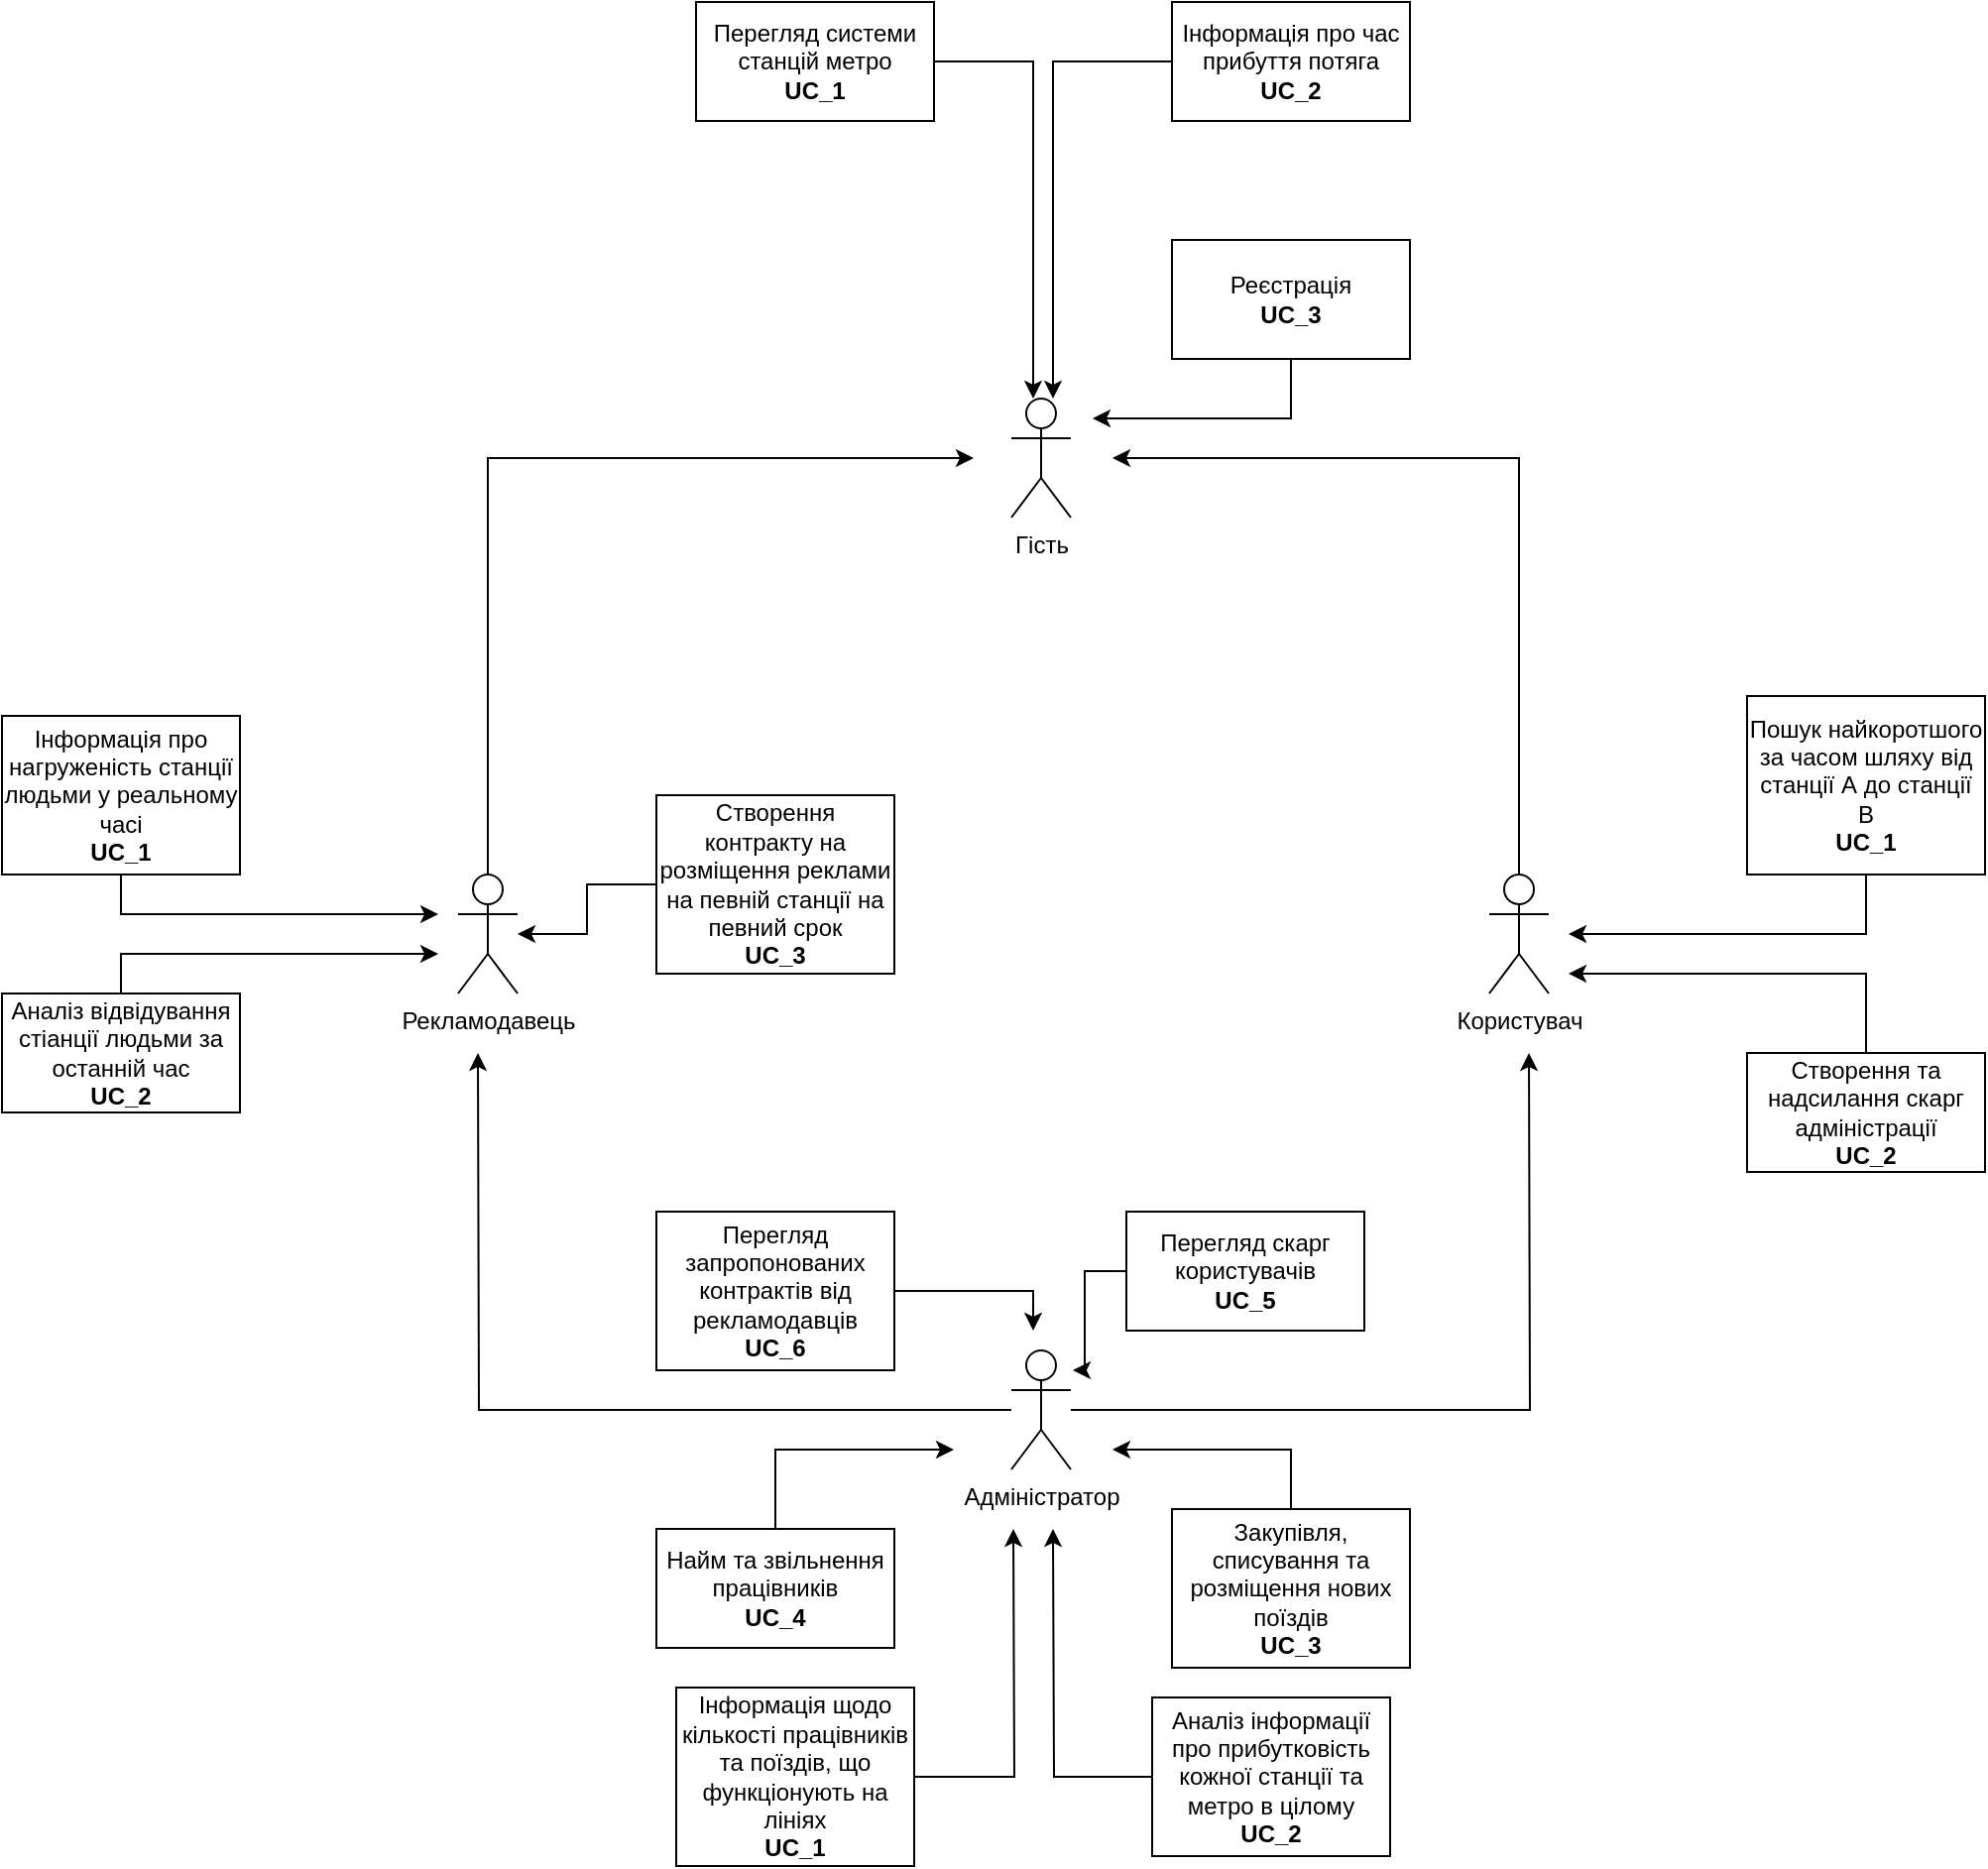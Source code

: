 <mxfile version="13.8.2" type="google"><diagram id="hArly6zP6cSUtyMDy4N-" name="Page-1"><mxGraphModel dx="677" dy="484" grid="1" gridSize="10" guides="1" tooltips="1" connect="1" arrows="1" fold="1" page="1" pageScale="1" pageWidth="827" pageHeight="1169" math="0" shadow="0"><root><mxCell id="0"/><mxCell id="1" parent="0"/><mxCell id="Gb-t9Rjbu0p1K-p7jIhO-9" style="edgeStyle=orthogonalEdgeStyle;rounded=0;orthogonalLoop=1;jettySize=auto;html=1;" edge="1" parent="1" source="Gb-t9Rjbu0p1K-p7jIhO-1"><mxGeometry relative="1" as="geometry"><mxPoint x="910" y="690" as="targetPoint"/></mxGeometry></mxCell><mxCell id="Gb-t9Rjbu0p1K-p7jIhO-10" style="edgeStyle=orthogonalEdgeStyle;rounded=0;orthogonalLoop=1;jettySize=auto;html=1;" edge="1" parent="1" source="Gb-t9Rjbu0p1K-p7jIhO-1"><mxGeometry relative="1" as="geometry"><mxPoint x="380" y="690" as="targetPoint"/></mxGeometry></mxCell><mxCell id="Gb-t9Rjbu0p1K-p7jIhO-1" value="Адміністратор" style="shape=umlActor;verticalLabelPosition=bottom;verticalAlign=top;html=1;outlineConnect=0;" vertex="1" parent="1"><mxGeometry x="649" y="840" width="30" height="60" as="geometry"/></mxCell><mxCell id="Gb-t9Rjbu0p1K-p7jIhO-7" style="edgeStyle=orthogonalEdgeStyle;rounded=0;orthogonalLoop=1;jettySize=auto;html=1;" edge="1" parent="1" source="Gb-t9Rjbu0p1K-p7jIhO-2"><mxGeometry relative="1" as="geometry"><mxPoint x="630" y="390" as="targetPoint"/><Array as="points"><mxPoint x="385" y="390"/></Array></mxGeometry></mxCell><mxCell id="Gb-t9Rjbu0p1K-p7jIhO-2" value="Рекламодавець" style="shape=umlActor;verticalLabelPosition=bottom;verticalAlign=top;html=1;outlineConnect=0;" vertex="1" parent="1"><mxGeometry x="370" y="600" width="30" height="60" as="geometry"/></mxCell><mxCell id="Gb-t9Rjbu0p1K-p7jIhO-8" style="edgeStyle=orthogonalEdgeStyle;rounded=0;orthogonalLoop=1;jettySize=auto;html=1;" edge="1" parent="1" source="Gb-t9Rjbu0p1K-p7jIhO-5"><mxGeometry relative="1" as="geometry"><mxPoint x="700" y="390" as="targetPoint"/><Array as="points"><mxPoint x="905" y="390"/></Array></mxGeometry></mxCell><mxCell id="Gb-t9Rjbu0p1K-p7jIhO-5" value="Користувач" style="shape=umlActor;verticalLabelPosition=bottom;verticalAlign=top;html=1;outlineConnect=0;" vertex="1" parent="1"><mxGeometry x="890" y="600" width="30" height="60" as="geometry"/></mxCell><mxCell id="Gb-t9Rjbu0p1K-p7jIhO-6" value="Гість" style="shape=umlActor;verticalLabelPosition=bottom;verticalAlign=top;html=1;outlineConnect=0;" vertex="1" parent="1"><mxGeometry x="649" y="360" width="30" height="60" as="geometry"/></mxCell><mxCell id="Gb-t9Rjbu0p1K-p7jIhO-14" style="edgeStyle=orthogonalEdgeStyle;rounded=0;orthogonalLoop=1;jettySize=auto;html=1;" edge="1" parent="1" source="Gb-t9Rjbu0p1K-p7jIhO-11"><mxGeometry relative="1" as="geometry"><mxPoint x="660" y="360" as="targetPoint"/><Array as="points"><mxPoint x="660" y="190"/><mxPoint x="660" y="350"/></Array></mxGeometry></mxCell><mxCell id="Gb-t9Rjbu0p1K-p7jIhO-11" value="Перегляд системи станцій метро&lt;br&gt;&lt;b&gt;UC_1&lt;/b&gt;" style="rounded=0;whiteSpace=wrap;html=1;" vertex="1" parent="1"><mxGeometry x="490" y="160" width="120" height="60" as="geometry"/></mxCell><mxCell id="Gb-t9Rjbu0p1K-p7jIhO-15" style="edgeStyle=orthogonalEdgeStyle;rounded=0;orthogonalLoop=1;jettySize=auto;html=1;" edge="1" parent="1" source="Gb-t9Rjbu0p1K-p7jIhO-13"><mxGeometry relative="1" as="geometry"><mxPoint x="670" y="360" as="targetPoint"/><Array as="points"><mxPoint x="670" y="190"/><mxPoint x="670" y="350"/></Array></mxGeometry></mxCell><mxCell id="Gb-t9Rjbu0p1K-p7jIhO-13" value="Інформація про час прибуття потяга&lt;br&gt;&lt;b&gt;UC_2&lt;/b&gt;" style="rounded=0;whiteSpace=wrap;html=1;" vertex="1" parent="1"><mxGeometry x="730" y="160" width="120" height="60" as="geometry"/></mxCell><mxCell id="Gb-t9Rjbu0p1K-p7jIhO-17" style="edgeStyle=orthogonalEdgeStyle;rounded=0;orthogonalLoop=1;jettySize=auto;html=1;" edge="1" parent="1" source="Gb-t9Rjbu0p1K-p7jIhO-16"><mxGeometry relative="1" as="geometry"><mxPoint x="930" y="630" as="targetPoint"/><Array as="points"><mxPoint x="1080" y="630"/><mxPoint x="930" y="630"/></Array></mxGeometry></mxCell><mxCell id="Gb-t9Rjbu0p1K-p7jIhO-16" value="Пошук найкоротшого за часом шляху від станції А до станції B&lt;br&gt;&lt;b&gt;UC_1&lt;/b&gt;" style="rounded=0;whiteSpace=wrap;html=1;" vertex="1" parent="1"><mxGeometry x="1020" y="510" width="120" height="90" as="geometry"/></mxCell><mxCell id="Gb-t9Rjbu0p1K-p7jIhO-20" style="edgeStyle=orthogonalEdgeStyle;rounded=0;orthogonalLoop=1;jettySize=auto;html=1;" edge="1" parent="1" source="Gb-t9Rjbu0p1K-p7jIhO-18"><mxGeometry relative="1" as="geometry"><mxPoint x="360" y="620" as="targetPoint"/><Array as="points"><mxPoint x="200" y="620"/></Array></mxGeometry></mxCell><mxCell id="Gb-t9Rjbu0p1K-p7jIhO-18" value="Інформація про нагруженість cтанції людьми у реальному часі&lt;br&gt;&lt;b&gt;UC_1&lt;/b&gt;" style="rounded=0;whiteSpace=wrap;html=1;" vertex="1" parent="1"><mxGeometry x="140" y="520" width="120" height="80" as="geometry"/></mxCell><mxCell id="Gb-t9Rjbu0p1K-p7jIhO-21" style="edgeStyle=orthogonalEdgeStyle;rounded=0;orthogonalLoop=1;jettySize=auto;html=1;" edge="1" parent="1" source="Gb-t9Rjbu0p1K-p7jIhO-19"><mxGeometry relative="1" as="geometry"><mxPoint x="360" y="640" as="targetPoint"/><Array as="points"><mxPoint x="200" y="640"/></Array></mxGeometry></mxCell><mxCell id="Gb-t9Rjbu0p1K-p7jIhO-19" value="Аналіз відвідування стіанції людьми за останній час&lt;br&gt;&lt;b&gt;UC_2&lt;/b&gt;" style="rounded=0;whiteSpace=wrap;html=1;" vertex="1" parent="1"><mxGeometry x="140" y="660" width="120" height="60" as="geometry"/></mxCell><mxCell id="Gb-t9Rjbu0p1K-p7jIhO-26" style="edgeStyle=orthogonalEdgeStyle;rounded=0;orthogonalLoop=1;jettySize=auto;html=1;" edge="1" parent="1" source="Gb-t9Rjbu0p1K-p7jIhO-22"><mxGeometry relative="1" as="geometry"><mxPoint x="650" y="930" as="targetPoint"/></mxGeometry></mxCell><mxCell id="Gb-t9Rjbu0p1K-p7jIhO-22" value="Інформація щодо кількості працівників та поїздів, що функціонують на лініях&lt;br&gt;&lt;b&gt;UC_1&lt;/b&gt;" style="rounded=0;whiteSpace=wrap;html=1;" vertex="1" parent="1"><mxGeometry x="480" y="1010" width="120" height="90" as="geometry"/></mxCell><mxCell id="Gb-t9Rjbu0p1K-p7jIhO-27" style="edgeStyle=orthogonalEdgeStyle;rounded=0;orthogonalLoop=1;jettySize=auto;html=1;" edge="1" parent="1" source="Gb-t9Rjbu0p1K-p7jIhO-23"><mxGeometry relative="1" as="geometry"><mxPoint x="670" y="930" as="targetPoint"/></mxGeometry></mxCell><mxCell id="Gb-t9Rjbu0p1K-p7jIhO-23" value="Аналіз інформації про прибутковість кожної станції та метро в цілому&lt;br&gt;&lt;b&gt;UC_2&lt;/b&gt;" style="rounded=0;whiteSpace=wrap;html=1;" vertex="1" parent="1"><mxGeometry x="720" y="1015" width="120" height="80" as="geometry"/></mxCell><mxCell id="Gb-t9Rjbu0p1K-p7jIhO-25" style="edgeStyle=orthogonalEdgeStyle;rounded=0;orthogonalLoop=1;jettySize=auto;html=1;" edge="1" parent="1" source="Gb-t9Rjbu0p1K-p7jIhO-24"><mxGeometry relative="1" as="geometry"><mxPoint x="690" y="370" as="targetPoint"/><Array as="points"><mxPoint x="790" y="370"/></Array></mxGeometry></mxCell><mxCell id="Gb-t9Rjbu0p1K-p7jIhO-24" value="Реєстрація&lt;br&gt;&lt;b&gt;UC_3&lt;/b&gt;" style="rounded=0;whiteSpace=wrap;html=1;" vertex="1" parent="1"><mxGeometry x="730" y="280" width="120" height="60" as="geometry"/></mxCell><mxCell id="Gb-t9Rjbu0p1K-p7jIhO-29" style="edgeStyle=orthogonalEdgeStyle;rounded=0;orthogonalLoop=1;jettySize=auto;html=1;" edge="1" parent="1" source="Gb-t9Rjbu0p1K-p7jIhO-28"><mxGeometry relative="1" as="geometry"><mxPoint x="700" y="890" as="targetPoint"/><Array as="points"><mxPoint x="790" y="890"/></Array></mxGeometry></mxCell><mxCell id="Gb-t9Rjbu0p1K-p7jIhO-28" value="Закупівля, списування та розміщення нових поїздів&lt;br&gt;&lt;b&gt;UC_3&lt;/b&gt;" style="rounded=0;whiteSpace=wrap;html=1;" vertex="1" parent="1"><mxGeometry x="730" y="920" width="120" height="80" as="geometry"/></mxCell><mxCell id="Gb-t9Rjbu0p1K-p7jIhO-31" style="edgeStyle=orthogonalEdgeStyle;rounded=0;orthogonalLoop=1;jettySize=auto;html=1;" edge="1" parent="1" source="Gb-t9Rjbu0p1K-p7jIhO-30"><mxGeometry relative="1" as="geometry"><mxPoint x="620" y="890" as="targetPoint"/><Array as="points"><mxPoint x="530" y="890"/></Array></mxGeometry></mxCell><mxCell id="Gb-t9Rjbu0p1K-p7jIhO-30" value="Найм та звільнення працівників&lt;br&gt;&lt;b&gt;UC_4&lt;/b&gt;" style="rounded=0;whiteSpace=wrap;html=1;" vertex="1" parent="1"><mxGeometry x="470" y="930" width="120" height="60" as="geometry"/></mxCell><mxCell id="Gb-t9Rjbu0p1K-p7jIhO-33" style="edgeStyle=orthogonalEdgeStyle;rounded=0;orthogonalLoop=1;jettySize=auto;html=1;" edge="1" parent="1" source="Gb-t9Rjbu0p1K-p7jIhO-32"><mxGeometry relative="1" as="geometry"><mxPoint x="680" y="850" as="targetPoint"/><Array as="points"><mxPoint x="686" y="800"/><mxPoint x="686" y="850"/></Array></mxGeometry></mxCell><mxCell id="Gb-t9Rjbu0p1K-p7jIhO-32" value="Перегляд скарг користувачів&lt;br&gt;&lt;b&gt;UC_5&lt;/b&gt;" style="rounded=0;whiteSpace=wrap;html=1;" vertex="1" parent="1"><mxGeometry x="707" y="770" width="120" height="60" as="geometry"/></mxCell><mxCell id="Gb-t9Rjbu0p1K-p7jIhO-35" style="edgeStyle=orthogonalEdgeStyle;rounded=0;orthogonalLoop=1;jettySize=auto;html=1;" edge="1" parent="1" source="Gb-t9Rjbu0p1K-p7jIhO-34"><mxGeometry relative="1" as="geometry"><mxPoint x="930" y="650" as="targetPoint"/><Array as="points"><mxPoint x="1080" y="650"/></Array></mxGeometry></mxCell><mxCell id="Gb-t9Rjbu0p1K-p7jIhO-34" value="Створення та надсилання скарг адміністрації&lt;br&gt;&lt;b&gt;UC_2&lt;/b&gt;" style="rounded=0;whiteSpace=wrap;html=1;" vertex="1" parent="1"><mxGeometry x="1020" y="690" width="120" height="60" as="geometry"/></mxCell><mxCell id="Gb-t9Rjbu0p1K-p7jIhO-37" style="edgeStyle=orthogonalEdgeStyle;rounded=0;orthogonalLoop=1;jettySize=auto;html=1;" edge="1" parent="1" source="Gb-t9Rjbu0p1K-p7jIhO-36" target="Gb-t9Rjbu0p1K-p7jIhO-2"><mxGeometry relative="1" as="geometry"/></mxCell><mxCell id="Gb-t9Rjbu0p1K-p7jIhO-36" value="Створення контракту на розміщення реклами на певній станції на певний срок&lt;br&gt;&lt;b&gt;UC_3&lt;/b&gt;" style="rounded=0;whiteSpace=wrap;html=1;" vertex="1" parent="1"><mxGeometry x="470" y="560" width="120" height="90" as="geometry"/></mxCell><mxCell id="Gb-t9Rjbu0p1K-p7jIhO-39" style="edgeStyle=orthogonalEdgeStyle;rounded=0;orthogonalLoop=1;jettySize=auto;html=1;" edge="1" parent="1" source="Gb-t9Rjbu0p1K-p7jIhO-38"><mxGeometry relative="1" as="geometry"><mxPoint x="660" y="830" as="targetPoint"/><Array as="points"><mxPoint x="660" y="810"/></Array></mxGeometry></mxCell><mxCell id="Gb-t9Rjbu0p1K-p7jIhO-38" value="Перегляд запропонованих контрактів від рекламодавців&lt;br&gt;&lt;b&gt;UC_6&lt;/b&gt;" style="rounded=0;whiteSpace=wrap;html=1;" vertex="1" parent="1"><mxGeometry x="470" y="770" width="120" height="80" as="geometry"/></mxCell></root></mxGraphModel></diagram></mxfile>
